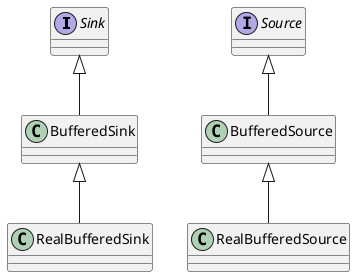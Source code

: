 @startuml
interface Sink
interface Source
Sink <|-- BufferedSink
BufferedSink <|-- RealBufferedSink
Source <|--BufferedSource
BufferedSource <|-- RealBufferedSource


@enduml
